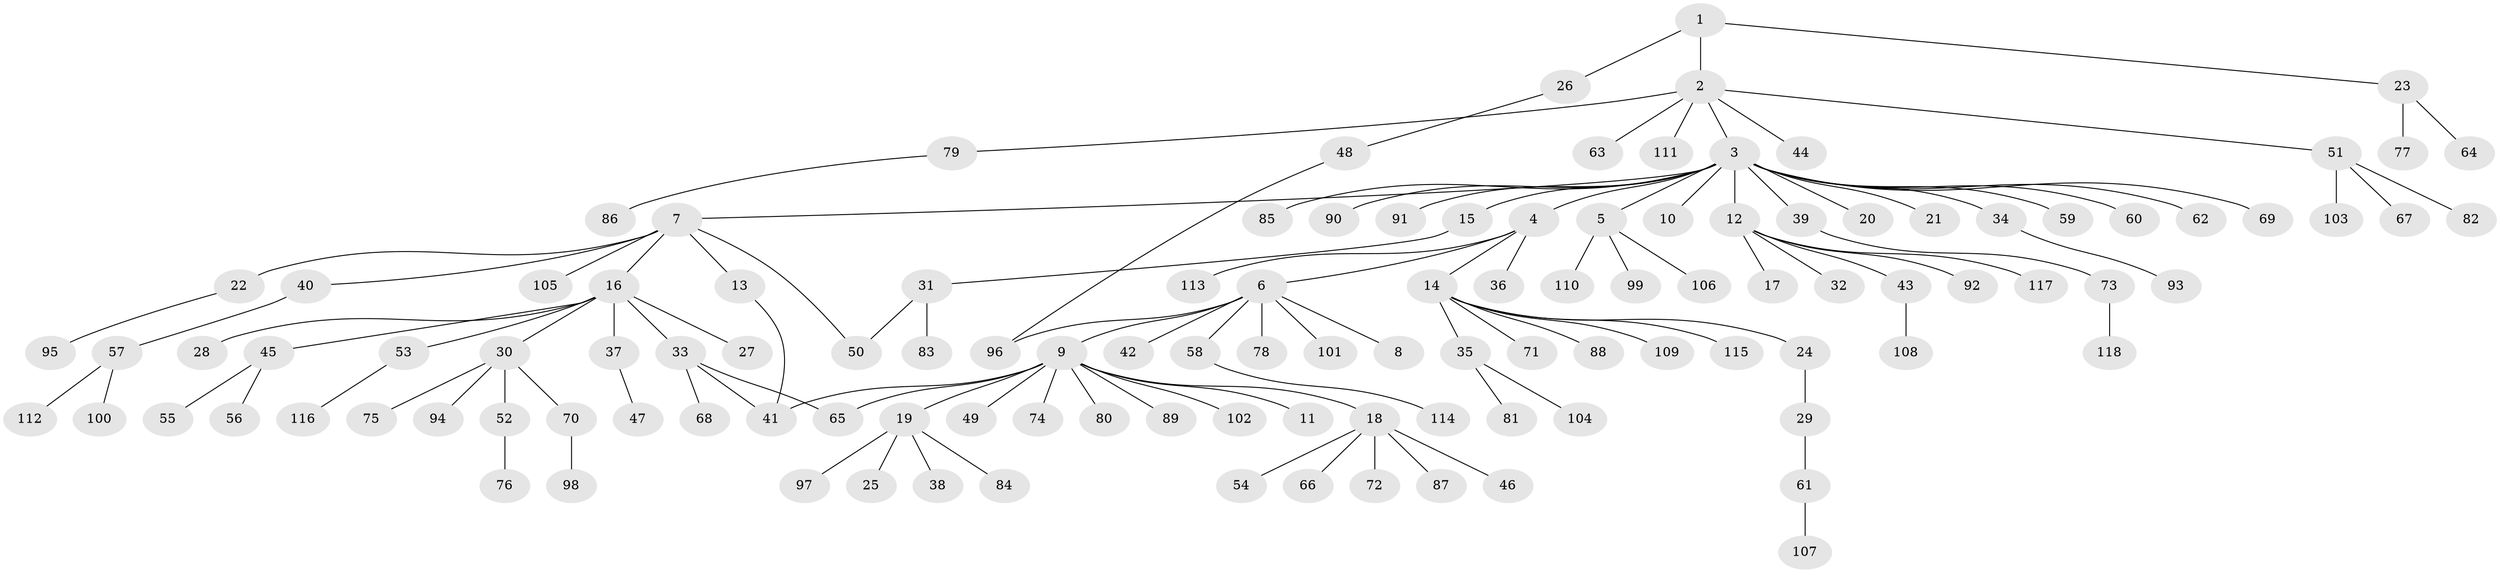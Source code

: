 // Generated by graph-tools (version 1.1) at 2025/26/03/09/25 03:26:05]
// undirected, 118 vertices, 122 edges
graph export_dot {
graph [start="1"]
  node [color=gray90,style=filled];
  1;
  2;
  3;
  4;
  5;
  6;
  7;
  8;
  9;
  10;
  11;
  12;
  13;
  14;
  15;
  16;
  17;
  18;
  19;
  20;
  21;
  22;
  23;
  24;
  25;
  26;
  27;
  28;
  29;
  30;
  31;
  32;
  33;
  34;
  35;
  36;
  37;
  38;
  39;
  40;
  41;
  42;
  43;
  44;
  45;
  46;
  47;
  48;
  49;
  50;
  51;
  52;
  53;
  54;
  55;
  56;
  57;
  58;
  59;
  60;
  61;
  62;
  63;
  64;
  65;
  66;
  67;
  68;
  69;
  70;
  71;
  72;
  73;
  74;
  75;
  76;
  77;
  78;
  79;
  80;
  81;
  82;
  83;
  84;
  85;
  86;
  87;
  88;
  89;
  90;
  91;
  92;
  93;
  94;
  95;
  96;
  97;
  98;
  99;
  100;
  101;
  102;
  103;
  104;
  105;
  106;
  107;
  108;
  109;
  110;
  111;
  112;
  113;
  114;
  115;
  116;
  117;
  118;
  1 -- 2;
  1 -- 23;
  1 -- 26;
  2 -- 3;
  2 -- 44;
  2 -- 51;
  2 -- 63;
  2 -- 79;
  2 -- 111;
  3 -- 4;
  3 -- 5;
  3 -- 7;
  3 -- 10;
  3 -- 12;
  3 -- 15;
  3 -- 20;
  3 -- 21;
  3 -- 34;
  3 -- 39;
  3 -- 59;
  3 -- 60;
  3 -- 62;
  3 -- 69;
  3 -- 85;
  3 -- 90;
  3 -- 91;
  4 -- 6;
  4 -- 14;
  4 -- 36;
  4 -- 113;
  5 -- 99;
  5 -- 106;
  5 -- 110;
  6 -- 8;
  6 -- 9;
  6 -- 42;
  6 -- 58;
  6 -- 78;
  6 -- 96;
  6 -- 101;
  7 -- 13;
  7 -- 16;
  7 -- 22;
  7 -- 40;
  7 -- 50;
  7 -- 105;
  9 -- 11;
  9 -- 18;
  9 -- 19;
  9 -- 41;
  9 -- 49;
  9 -- 65;
  9 -- 74;
  9 -- 80;
  9 -- 89;
  9 -- 102;
  12 -- 17;
  12 -- 32;
  12 -- 43;
  12 -- 92;
  12 -- 117;
  13 -- 41;
  14 -- 24;
  14 -- 35;
  14 -- 71;
  14 -- 88;
  14 -- 109;
  14 -- 115;
  15 -- 31;
  16 -- 27;
  16 -- 28;
  16 -- 30;
  16 -- 33;
  16 -- 37;
  16 -- 45;
  16 -- 53;
  18 -- 46;
  18 -- 54;
  18 -- 66;
  18 -- 72;
  18 -- 87;
  19 -- 25;
  19 -- 38;
  19 -- 84;
  19 -- 97;
  22 -- 95;
  23 -- 64;
  23 -- 77;
  24 -- 29;
  26 -- 48;
  29 -- 61;
  30 -- 52;
  30 -- 70;
  30 -- 75;
  30 -- 94;
  31 -- 50;
  31 -- 83;
  33 -- 41;
  33 -- 65;
  33 -- 68;
  34 -- 93;
  35 -- 81;
  35 -- 104;
  37 -- 47;
  39 -- 73;
  40 -- 57;
  43 -- 108;
  45 -- 55;
  45 -- 56;
  48 -- 96;
  51 -- 67;
  51 -- 82;
  51 -- 103;
  52 -- 76;
  53 -- 116;
  57 -- 100;
  57 -- 112;
  58 -- 114;
  61 -- 107;
  70 -- 98;
  73 -- 118;
  79 -- 86;
}
